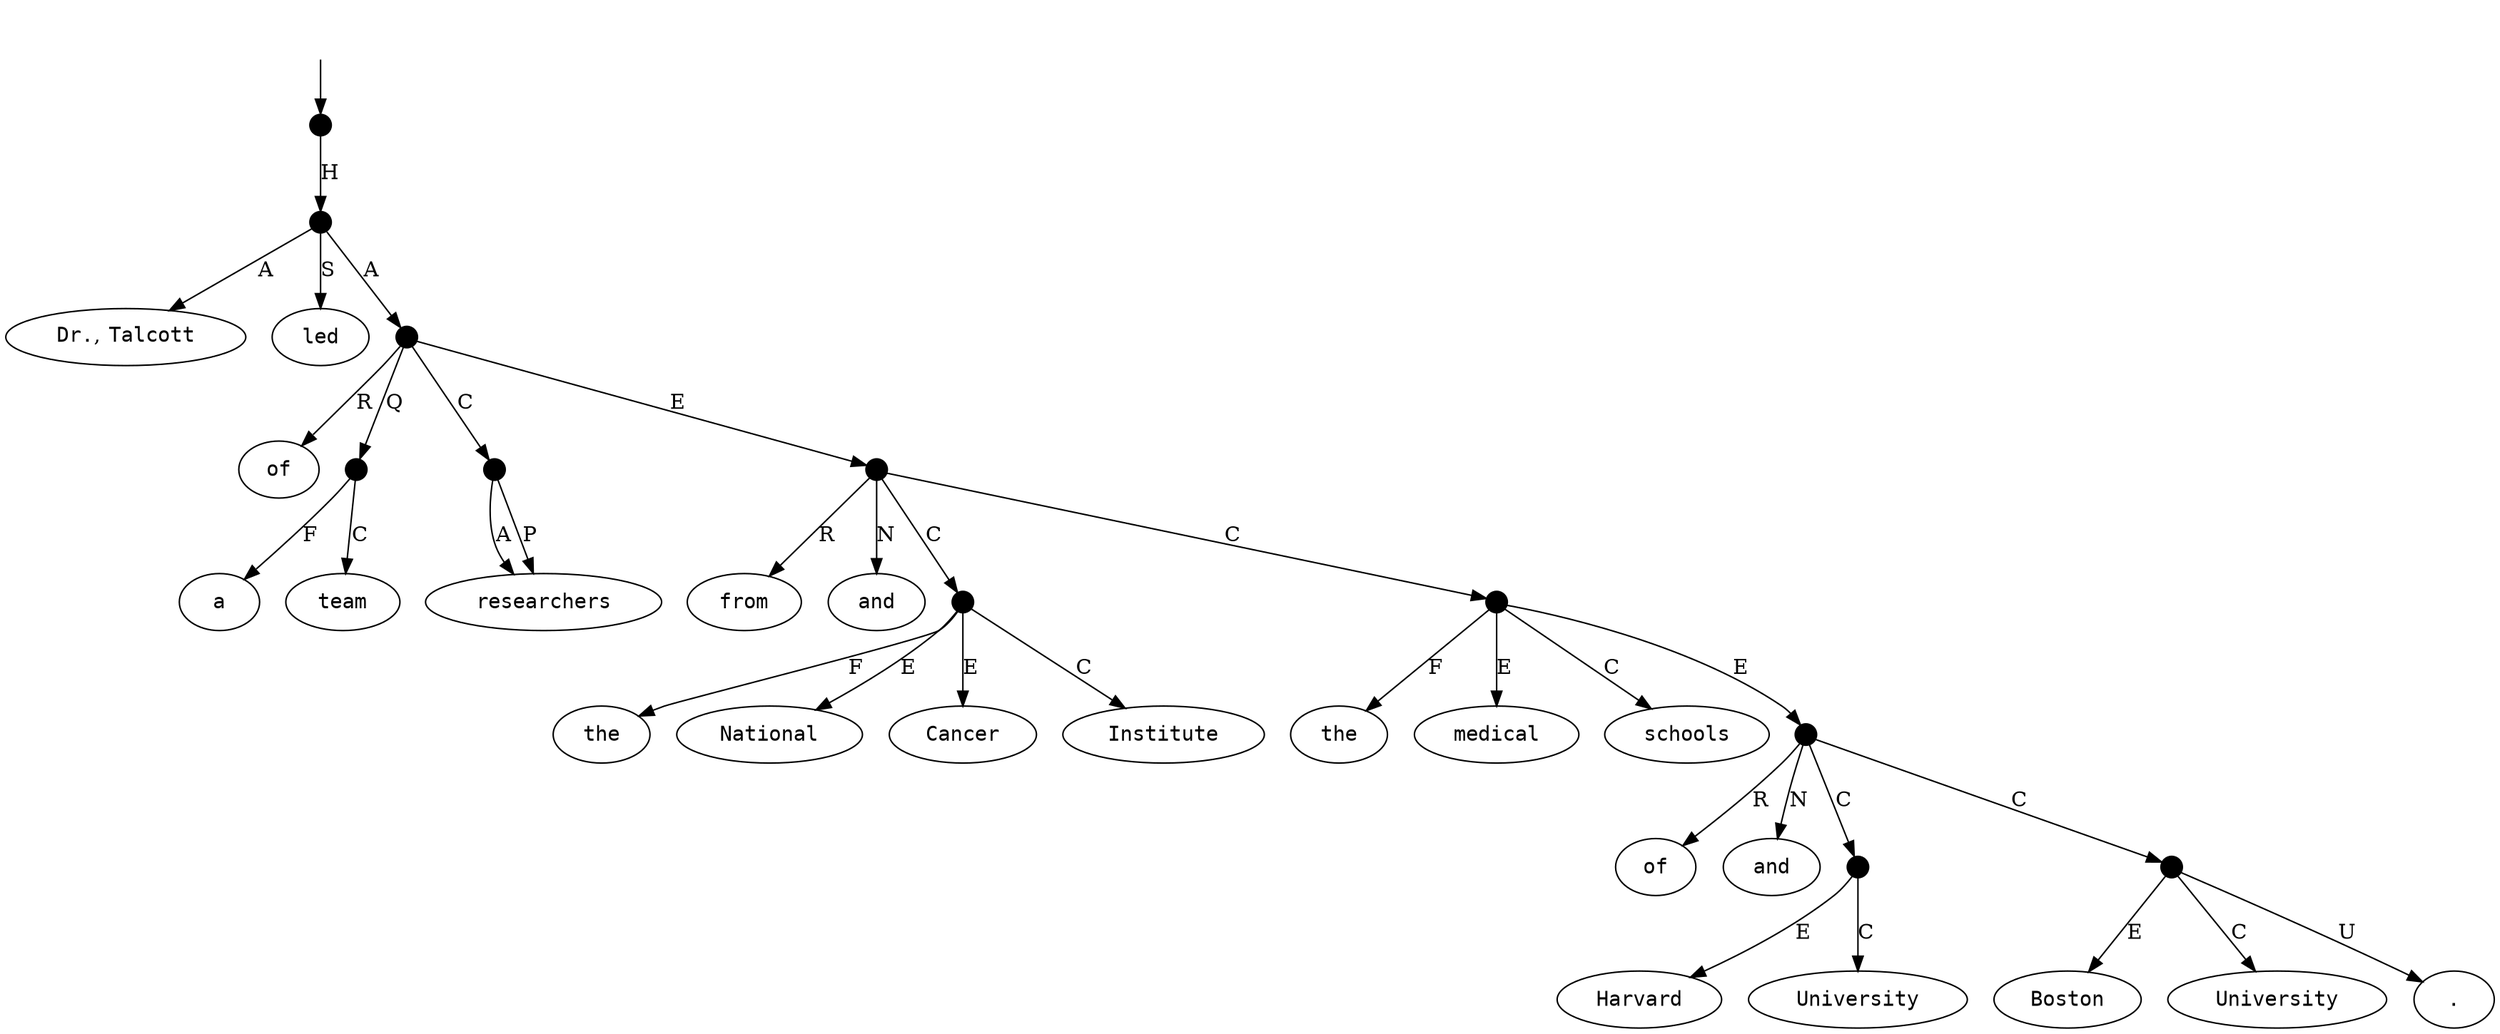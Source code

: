 digraph "20003010" {
  top [ style=invis ];
  top -> 22;
  0 [ label=<<table align="center" border="0" cellspacing="0"><tr><td colspan="2"><font face="Courier">Dr.</font>,&nbsp;<font face="Courier">Talcott</font></td></tr></table>> ];
  1 [ label=<<table align="center" border="0" cellspacing="0"><tr><td colspan="2"><font face="Courier">led</font></td></tr></table>> ];
  2 [ label=<<table align="center" border="0" cellspacing="0"><tr><td colspan="2"><font face="Courier">a</font></td></tr></table>> ];
  3 [ label=<<table align="center" border="0" cellspacing="0"><tr><td colspan="2"><font face="Courier">team</font></td></tr></table>> ];
  4 [ label=<<table align="center" border="0" cellspacing="0"><tr><td colspan="2"><font face="Courier">of</font></td></tr></table>> ];
  5 [ label=<<table align="center" border="0" cellspacing="0"><tr><td colspan="2"><font face="Courier">researchers</font></td></tr></table>> ];
  6 [ label=<<table align="center" border="0" cellspacing="0"><tr><td colspan="2"><font face="Courier">from</font></td></tr></table>> ];
  7 [ label=<<table align="center" border="0" cellspacing="0"><tr><td colspan="2"><font face="Courier">the</font></td></tr></table>> ];
  8 [ label=<<table align="center" border="0" cellspacing="0"><tr><td colspan="2"><font face="Courier">National</font></td></tr></table>> ];
  9 [ label=<<table align="center" border="0" cellspacing="0"><tr><td colspan="2"><font face="Courier">Cancer</font></td></tr></table>> ];
  10 [ label=<<table align="center" border="0" cellspacing="0"><tr><td colspan="2"><font face="Courier">Institute</font></td></tr></table>> ];
  11 [ label=<<table align="center" border="0" cellspacing="0"><tr><td colspan="2"><font face="Courier">and</font></td></tr></table>> ];
  12 [ label=<<table align="center" border="0" cellspacing="0"><tr><td colspan="2"><font face="Courier">the</font></td></tr></table>> ];
  13 [ label=<<table align="center" border="0" cellspacing="0"><tr><td colspan="2"><font face="Courier">medical</font></td></tr></table>> ];
  14 [ label=<<table align="center" border="0" cellspacing="0"><tr><td colspan="2"><font face="Courier">schools</font></td></tr></table>> ];
  15 [ label=<<table align="center" border="0" cellspacing="0"><tr><td colspan="2"><font face="Courier">of</font></td></tr></table>> ];
  16 [ label=<<table align="center" border="0" cellspacing="0"><tr><td colspan="2"><font face="Courier">Harvard</font></td></tr></table>> ];
  17 [ label=<<table align="center" border="0" cellspacing="0"><tr><td colspan="2"><font face="Courier">University</font></td></tr></table>> ];
  18 [ label=<<table align="center" border="0" cellspacing="0"><tr><td colspan="2"><font face="Courier">and</font></td></tr></table>> ];
  19 [ label=<<table align="center" border="0" cellspacing="0"><tr><td colspan="2"><font face="Courier">Boston</font></td></tr></table>> ];
  20 [ label=<<table align="center" border="0" cellspacing="0"><tr><td colspan="2"><font face="Courier">University</font></td></tr></table>> ];
  21 [ label=<<table align="center" border="0" cellspacing="0"><tr><td colspan="2"><font face="Courier">.</font></td></tr></table>> ];
  22 [ shape=point, width=0.2 ];
  23 [ shape=point, width=0.2 ];
  24 [ shape=point, width=0.2 ];
  25 [ shape=point, width=0.2 ];
  26 [ shape=point, width=0.2 ];
  27 [ shape=point, width=0.2 ];
  28 [ shape=point, width=0.2 ];
  29 [ shape=point, width=0.2 ];
  30 [ shape=point, width=0.2 ];
  31 [ shape=point, width=0.2 ];
  32 [ shape=point, width=0.2 ];
  25 -> 26 [ label="C" ];
  22 -> 23 [ label="H" ];
  29 -> 12 [ label="F" ];
  28 -> 9 [ label="E" ];
  32 -> 19 [ label="E" ];
  28 -> 8 [ label="E" ];
  25 -> 24 [ label="Q" ];
  31 -> 17 [ label="C" ];
  32 -> 20 [ label="C" ];
  28 -> 7 [ label="F" ];
  29 -> 30 [ label="E" ];
  23 -> 1 [ label="S" ];
  23 -> 0 [ label="A" ];
  27 -> 28 [ label="C" ];
  26 -> 5 [ label="A" ];
  27 -> 29 [ label="C" ];
  27 -> 11 [ label="N" ];
  29 -> 14 [ label="C" ];
  23 -> 25 [ label="A" ];
  24 -> 2 [ label="F" ];
  27 -> 6 [ label="R" ];
  30 -> 31 [ label="C" ];
  30 -> 32 [ label="C" ];
  30 -> 18 [ label="N" ];
  29 -> 13 [ label="E" ];
  32 -> 21 [ label="U" ];
  25 -> 27 [ label="E" ];
  24 -> 3 [ label="C" ];
  26 -> 5 [ label="P" ];
  28 -> 10 [ label="C" ];
  30 -> 15 [ label="R" ];
  25 -> 4 [ label="R" ];
  31 -> 16 [ label="E" ];
}

